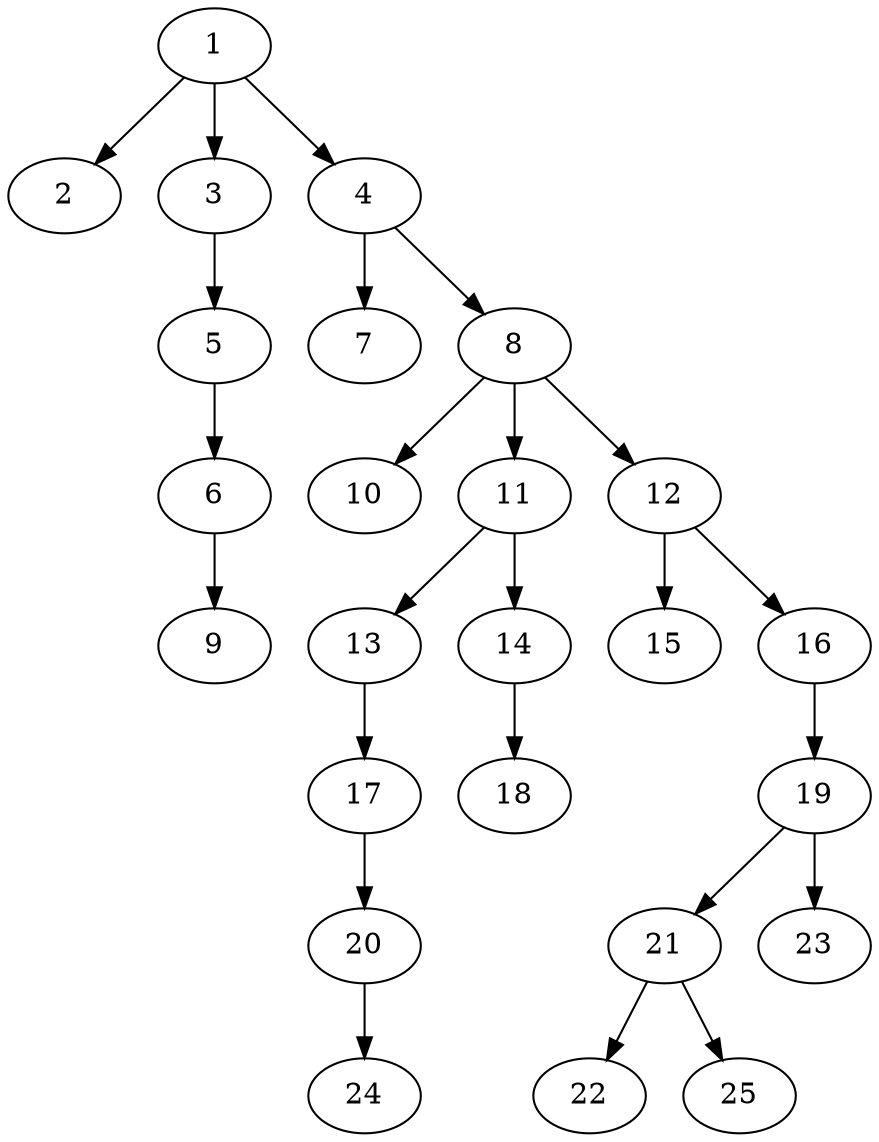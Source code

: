 // DAG automatically generated by daggen at Tue Jul 18 11:30:58 2017
// ./daggen --dot -n 25 --fat 0.2 --regular 0.2 --density 0.2 --jump 4 
digraph G {
  1 [size="48063663972", alpha="0.12"]
  1 -> 2 [size ="838860800"]
  1 -> 3 [size ="838860800"]
  1 -> 4 [size ="838860800"]
  2 [size="549755813888", alpha="0.08"]
  3 [size="6384860984", alpha="0.19"]
  3 -> 5 [size ="134217728"]
  4 [size="4582676600", alpha="0.12"]
  4 -> 7 [size ="75497472"]
  4 -> 8 [size ="75497472"]
  5 [size="231928233984", alpha="0.06"]
  5 -> 6 [size ="301989888"]
  6 [size="6292177182", alpha="0.06"]
  6 -> 9 [size ="134217728"]
  7 [size="368293445632", alpha="0.16"]
  8 [size="549755813888", alpha="0.14"]
  8 -> 10 [size ="536870912"]
  8 -> 11 [size ="536870912"]
  8 -> 12 [size ="536870912"]
  9 [size="368293445632", alpha="0.06"]
  10 [size="782757789696", alpha="0.03"]
  11 [size="26041672138", alpha="0.17"]
  11 -> 13 [size ="411041792"]
  11 -> 14 [size ="411041792"]
  12 [size="1073741824000", alpha="0.09"]
  12 -> 15 [size ="838860800"]
  12 -> 16 [size ="838860800"]
  13 [size="15746475464", alpha="0.04"]
  13 -> 17 [size ="679477248"]
  14 [size="33974683231", alpha="0.12"]
  14 -> 18 [size ="838860800"]
  15 [size="8589934592", alpha="0.16"]
  16 [size="299055880072", alpha="0.02"]
  16 -> 19 [size ="301989888"]
  17 [size="134217728000", alpha="0.04"]
  17 -> 20 [size ="209715200"]
  18 [size="192113151152", alpha="0.07"]
  19 [size="1131095944", alpha="0.00"]
  19 -> 21 [size ="33554432"]
  19 -> 23 [size ="33554432"]
  20 [size="782757789696", alpha="0.14"]
  20 -> 24 [size ="679477248"]
  21 [size="526122918741", alpha="0.18"]
  21 -> 22 [size ="838860800"]
  21 -> 25 [size ="838860800"]
  22 [size="21097999201", alpha="0.19"]
  23 [size="28991029248", alpha="0.14"]
  24 [size="134217728000", alpha="0.15"]
  25 [size="1073741824000", alpha="0.15"]
}
